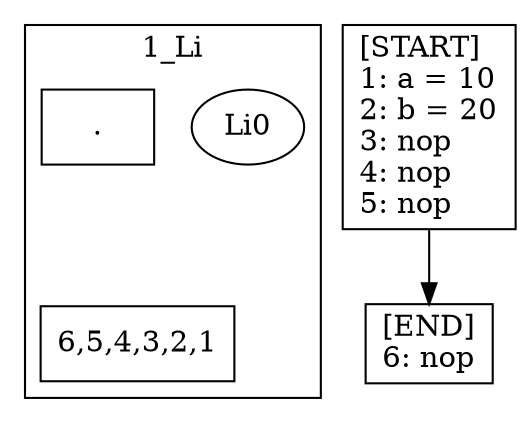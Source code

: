 
digraph {
  randdir=TB;

subgraph "cluster_1_Li" {
  label = "1_Li";
  "1_LiLi0" [label="Li0"];
  "1_LiWL" [shape=box, label="."];

  "1_LiNodeWl" [shape=box, label="6,5,4,3,2,1"];
  "1_LiWL" -> "1_LiNodeWl" [style=invis];
} // close Wl subgraph


subgraph "1_LiCfg" {
  "1_LiSTART" [shape=box, label="[START]\l1: a = 10\l2: b = 20\l3: nop\l4: nop\l5: nop\l"];
  "1_LiSTART" -> "1_LiEND" ;
  "1_LiEND" [shape=box, label="[END]\l6: nop\l"];
} // close cfg subgraph


} // close digraph
